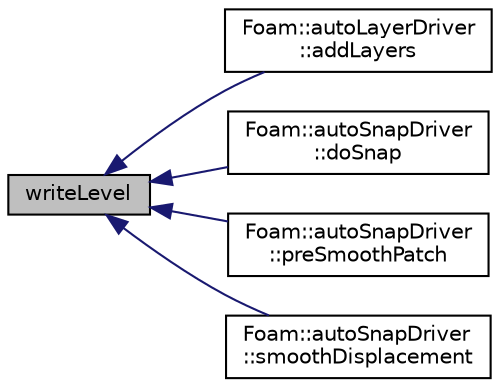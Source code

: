 digraph "writeLevel"
{
  bgcolor="transparent";
  edge [fontname="Helvetica",fontsize="10",labelfontname="Helvetica",labelfontsize="10"];
  node [fontname="Helvetica",fontsize="10",shape=record];
  rankdir="LR";
  Node1 [label="writeLevel",height=0.2,width=0.4,color="black", fillcolor="grey75", style="filled", fontcolor="black"];
  Node1 -> Node2 [dir="back",color="midnightblue",fontsize="10",style="solid",fontname="Helvetica"];
  Node2 [label="Foam::autoLayerDriver\l::addLayers",height=0.2,width=0.4,color="black",URL="$a00084.html#a2654851d1ffedc26e8ff1424f7097ba6",tooltip="Add cell layers. "];
  Node1 -> Node3 [dir="back",color="midnightblue",fontsize="10",style="solid",fontname="Helvetica"];
  Node3 [label="Foam::autoSnapDriver\l::doSnap",height=0.2,width=0.4,color="black",URL="$a00088.html#adf0870a8be4483ecdb73b26b20d027ee"];
  Node1 -> Node4 [dir="back",color="midnightblue",fontsize="10",style="solid",fontname="Helvetica"];
  Node4 [label="Foam::autoSnapDriver\l::preSmoothPatch",height=0.2,width=0.4,color="black",URL="$a00088.html#a5328524e4037f1f8ecb542c16492d6b9",tooltip="Smooth the mesh (patch and internal) to increase visibility. "];
  Node1 -> Node5 [dir="back",color="midnightblue",fontsize="10",style="solid",fontname="Helvetica"];
  Node5 [label="Foam::autoSnapDriver\l::smoothDisplacement",height=0.2,width=0.4,color="black",URL="$a00088.html#a8e306cb82a0529b700de58b7f164e657",tooltip="Smooth the displacement field to the internal. "];
}
